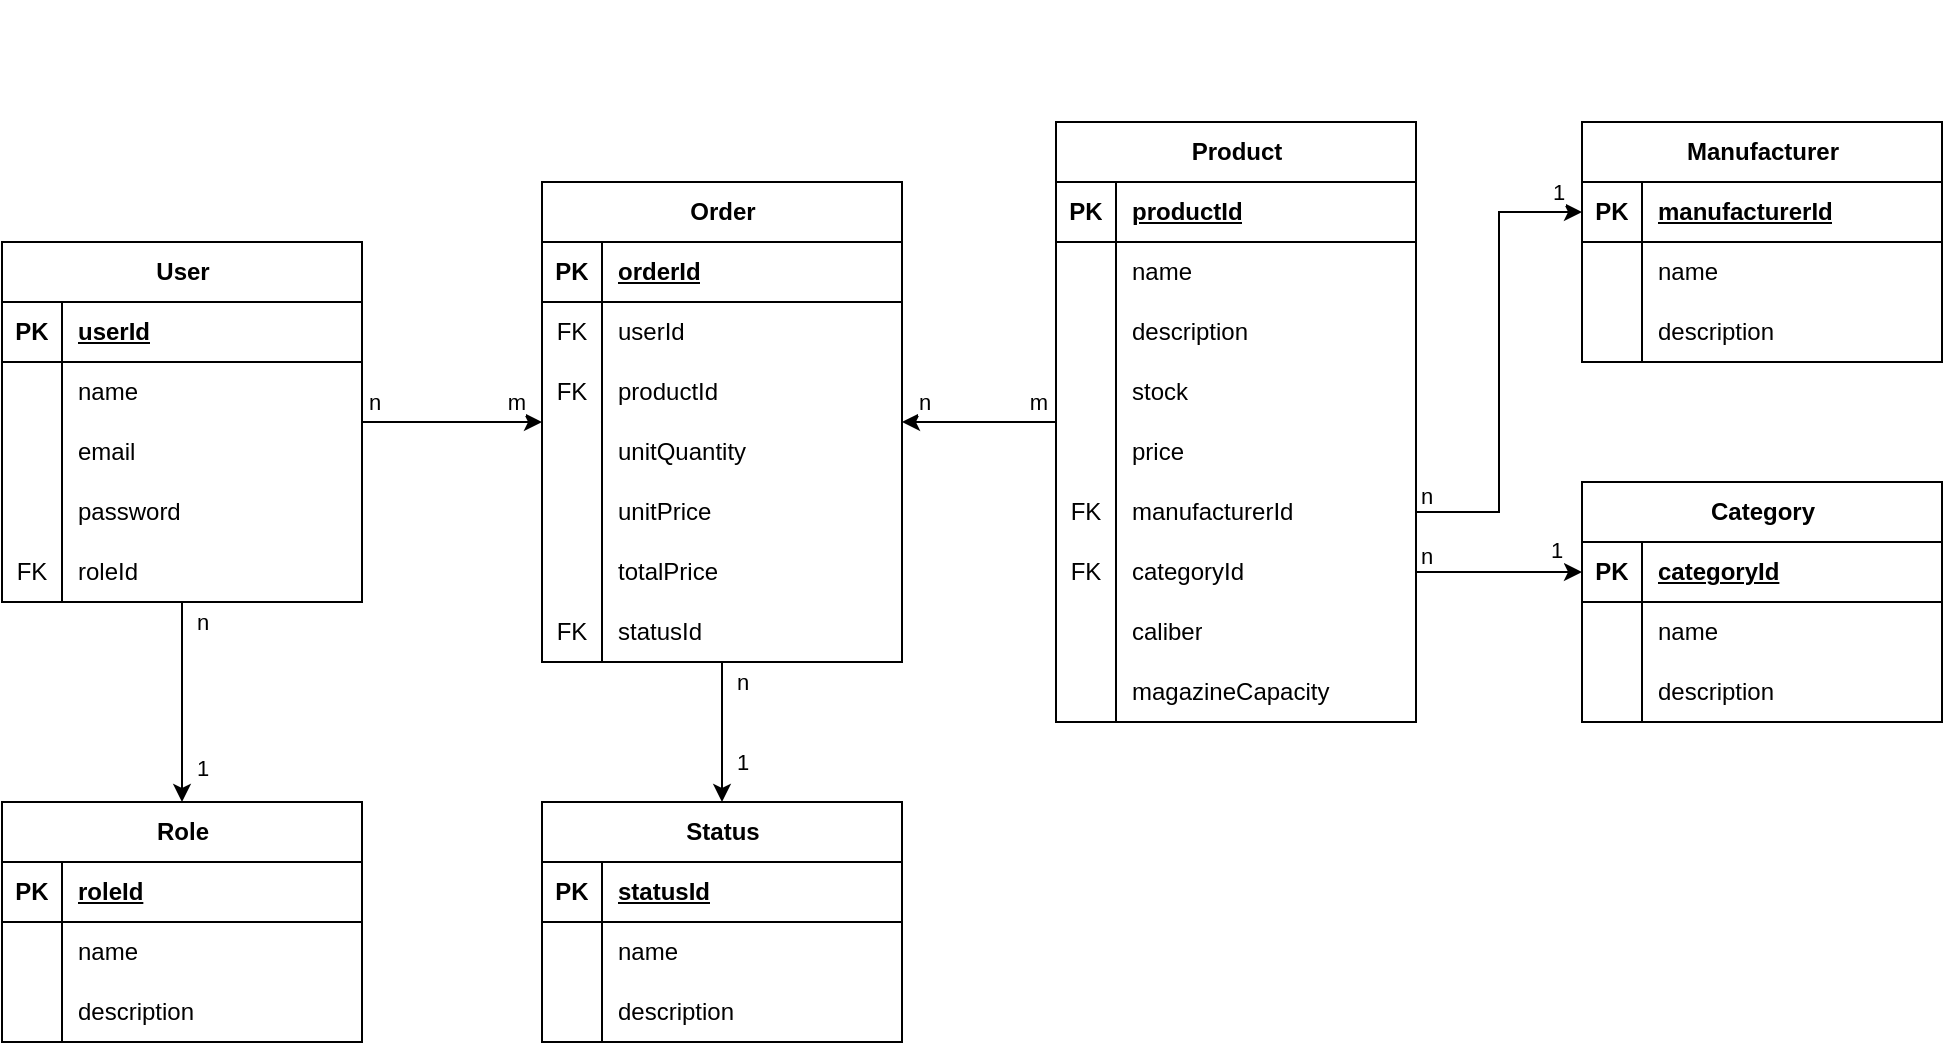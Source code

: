 <mxfile version="28.2.8">
  <diagram name="Page-1" id="dp9PCUvaUrVDaqEQsJEL">
    <mxGraphModel dx="1303" dy="1887" grid="1" gridSize="10" guides="1" tooltips="1" connect="1" arrows="1" fold="1" page="1" pageScale="1" pageWidth="827" pageHeight="1169" math="0" shadow="0">
      <root>
        <mxCell id="0" />
        <mxCell id="1" parent="0" />
        <mxCell id="jQdJA-iumCVjvD5ayd5_-33" style="edgeStyle=orthogonalEdgeStyle;rounded=0;orthogonalLoop=1;jettySize=auto;html=1;" edge="1" parent="1" source="jQdJA-iumCVjvD5ayd5_-1" target="jQdJA-iumCVjvD5ayd5_-17">
          <mxGeometry relative="1" as="geometry" />
        </mxCell>
        <mxCell id="jQdJA-iumCVjvD5ayd5_-34" value="n" style="edgeLabel;html=1;align=center;verticalAlign=middle;resizable=0;points=[];" vertex="1" connectable="0" parent="jQdJA-iumCVjvD5ayd5_-33">
          <mxGeometry x="-0.501" y="1" relative="1" as="geometry">
            <mxPoint x="9" y="-15" as="offset" />
          </mxGeometry>
        </mxCell>
        <mxCell id="jQdJA-iumCVjvD5ayd5_-35" value="1" style="edgeLabel;html=1;align=center;verticalAlign=middle;resizable=0;points=[];" vertex="1" connectable="0" parent="jQdJA-iumCVjvD5ayd5_-33">
          <mxGeometry x="0.658" y="2" relative="1" as="geometry">
            <mxPoint x="8" as="offset" />
          </mxGeometry>
        </mxCell>
        <mxCell id="jQdJA-iumCVjvD5ayd5_-52" style="edgeStyle=orthogonalEdgeStyle;rounded=0;orthogonalLoop=1;jettySize=auto;html=1;" edge="1" parent="1" source="jQdJA-iumCVjvD5ayd5_-1" target="jQdJA-iumCVjvD5ayd5_-39">
          <mxGeometry relative="1" as="geometry" />
        </mxCell>
        <mxCell id="jQdJA-iumCVjvD5ayd5_-53" value="n" style="edgeLabel;html=1;align=center;verticalAlign=middle;resizable=0;points=[];" vertex="1" connectable="0" parent="jQdJA-iumCVjvD5ayd5_-52">
          <mxGeometry x="-0.869" y="-1" relative="1" as="geometry">
            <mxPoint y="-11" as="offset" />
          </mxGeometry>
        </mxCell>
        <mxCell id="jQdJA-iumCVjvD5ayd5_-54" value="m" style="edgeLabel;html=1;align=center;verticalAlign=middle;resizable=0;points=[];" vertex="1" connectable="0" parent="jQdJA-iumCVjvD5ayd5_-52">
          <mxGeometry x="0.708" y="1" relative="1" as="geometry">
            <mxPoint y="-9" as="offset" />
          </mxGeometry>
        </mxCell>
        <mxCell id="jQdJA-iumCVjvD5ayd5_-1" value="User" style="shape=table;startSize=30;container=1;collapsible=1;childLayout=tableLayout;fixedRows=1;rowLines=0;fontStyle=1;align=center;resizeLast=1;html=1;" vertex="1" parent="1">
          <mxGeometry x="120" y="80" width="180" height="180" as="geometry">
            <mxRectangle x="120" y="80" width="70" height="30" as="alternateBounds" />
          </mxGeometry>
        </mxCell>
        <mxCell id="jQdJA-iumCVjvD5ayd5_-2" value="" style="shape=tableRow;horizontal=0;startSize=0;swimlaneHead=0;swimlaneBody=0;fillColor=none;collapsible=0;dropTarget=0;points=[[0,0.5],[1,0.5]];portConstraint=eastwest;top=0;left=0;right=0;bottom=1;" vertex="1" parent="jQdJA-iumCVjvD5ayd5_-1">
          <mxGeometry y="30" width="180" height="30" as="geometry" />
        </mxCell>
        <mxCell id="jQdJA-iumCVjvD5ayd5_-3" value="PK" style="shape=partialRectangle;connectable=0;fillColor=none;top=0;left=0;bottom=0;right=0;fontStyle=1;overflow=hidden;whiteSpace=wrap;html=1;" vertex="1" parent="jQdJA-iumCVjvD5ayd5_-2">
          <mxGeometry width="30" height="30" as="geometry">
            <mxRectangle width="30" height="30" as="alternateBounds" />
          </mxGeometry>
        </mxCell>
        <mxCell id="jQdJA-iumCVjvD5ayd5_-4" value="userId" style="shape=partialRectangle;connectable=0;fillColor=none;top=0;left=0;bottom=0;right=0;align=left;spacingLeft=6;fontStyle=5;overflow=hidden;whiteSpace=wrap;html=1;" vertex="1" parent="jQdJA-iumCVjvD5ayd5_-2">
          <mxGeometry x="30" width="150" height="30" as="geometry">
            <mxRectangle width="150" height="30" as="alternateBounds" />
          </mxGeometry>
        </mxCell>
        <mxCell id="jQdJA-iumCVjvD5ayd5_-5" value="" style="shape=tableRow;horizontal=0;startSize=0;swimlaneHead=0;swimlaneBody=0;fillColor=none;collapsible=0;dropTarget=0;points=[[0,0.5],[1,0.5]];portConstraint=eastwest;top=0;left=0;right=0;bottom=0;" vertex="1" parent="jQdJA-iumCVjvD5ayd5_-1">
          <mxGeometry y="60" width="180" height="30" as="geometry" />
        </mxCell>
        <mxCell id="jQdJA-iumCVjvD5ayd5_-6" value="" style="shape=partialRectangle;connectable=0;fillColor=none;top=0;left=0;bottom=0;right=0;editable=1;overflow=hidden;whiteSpace=wrap;html=1;" vertex="1" parent="jQdJA-iumCVjvD5ayd5_-5">
          <mxGeometry width="30" height="30" as="geometry">
            <mxRectangle width="30" height="30" as="alternateBounds" />
          </mxGeometry>
        </mxCell>
        <mxCell id="jQdJA-iumCVjvD5ayd5_-7" value="name" style="shape=partialRectangle;connectable=0;fillColor=none;top=0;left=0;bottom=0;right=0;align=left;spacingLeft=6;overflow=hidden;whiteSpace=wrap;html=1;" vertex="1" parent="jQdJA-iumCVjvD5ayd5_-5">
          <mxGeometry x="30" width="150" height="30" as="geometry">
            <mxRectangle width="150" height="30" as="alternateBounds" />
          </mxGeometry>
        </mxCell>
        <mxCell id="jQdJA-iumCVjvD5ayd5_-8" value="" style="shape=tableRow;horizontal=0;startSize=0;swimlaneHead=0;swimlaneBody=0;fillColor=none;collapsible=0;dropTarget=0;points=[[0,0.5],[1,0.5]];portConstraint=eastwest;top=0;left=0;right=0;bottom=0;" vertex="1" parent="jQdJA-iumCVjvD5ayd5_-1">
          <mxGeometry y="90" width="180" height="30" as="geometry" />
        </mxCell>
        <mxCell id="jQdJA-iumCVjvD5ayd5_-9" value="" style="shape=partialRectangle;connectable=0;fillColor=none;top=0;left=0;bottom=0;right=0;editable=1;overflow=hidden;whiteSpace=wrap;html=1;" vertex="1" parent="jQdJA-iumCVjvD5ayd5_-8">
          <mxGeometry width="30" height="30" as="geometry">
            <mxRectangle width="30" height="30" as="alternateBounds" />
          </mxGeometry>
        </mxCell>
        <mxCell id="jQdJA-iumCVjvD5ayd5_-10" value="email" style="shape=partialRectangle;connectable=0;fillColor=none;top=0;left=0;bottom=0;right=0;align=left;spacingLeft=6;overflow=hidden;whiteSpace=wrap;html=1;" vertex="1" parent="jQdJA-iumCVjvD5ayd5_-8">
          <mxGeometry x="30" width="150" height="30" as="geometry">
            <mxRectangle width="150" height="30" as="alternateBounds" />
          </mxGeometry>
        </mxCell>
        <mxCell id="jQdJA-iumCVjvD5ayd5_-11" value="" style="shape=tableRow;horizontal=0;startSize=0;swimlaneHead=0;swimlaneBody=0;fillColor=none;collapsible=0;dropTarget=0;points=[[0,0.5],[1,0.5]];portConstraint=eastwest;top=0;left=0;right=0;bottom=0;" vertex="1" parent="jQdJA-iumCVjvD5ayd5_-1">
          <mxGeometry y="120" width="180" height="30" as="geometry" />
        </mxCell>
        <mxCell id="jQdJA-iumCVjvD5ayd5_-12" value="" style="shape=partialRectangle;connectable=0;fillColor=none;top=0;left=0;bottom=0;right=0;editable=1;overflow=hidden;whiteSpace=wrap;html=1;" vertex="1" parent="jQdJA-iumCVjvD5ayd5_-11">
          <mxGeometry width="30" height="30" as="geometry">
            <mxRectangle width="30" height="30" as="alternateBounds" />
          </mxGeometry>
        </mxCell>
        <mxCell id="jQdJA-iumCVjvD5ayd5_-13" value="password" style="shape=partialRectangle;connectable=0;fillColor=none;top=0;left=0;bottom=0;right=0;align=left;spacingLeft=6;overflow=hidden;whiteSpace=wrap;html=1;" vertex="1" parent="jQdJA-iumCVjvD5ayd5_-11">
          <mxGeometry x="30" width="150" height="30" as="geometry">
            <mxRectangle width="150" height="30" as="alternateBounds" />
          </mxGeometry>
        </mxCell>
        <mxCell id="jQdJA-iumCVjvD5ayd5_-14" value="" style="shape=tableRow;horizontal=0;startSize=0;swimlaneHead=0;swimlaneBody=0;fillColor=none;collapsible=0;dropTarget=0;points=[[0,0.5],[1,0.5]];portConstraint=eastwest;top=0;left=0;right=0;bottom=0;" vertex="1" parent="jQdJA-iumCVjvD5ayd5_-1">
          <mxGeometry y="150" width="180" height="30" as="geometry" />
        </mxCell>
        <mxCell id="jQdJA-iumCVjvD5ayd5_-15" value="FK" style="shape=partialRectangle;connectable=0;fillColor=none;top=0;left=0;bottom=0;right=0;editable=1;overflow=hidden;whiteSpace=wrap;html=1;" vertex="1" parent="jQdJA-iumCVjvD5ayd5_-14">
          <mxGeometry width="30" height="30" as="geometry">
            <mxRectangle width="30" height="30" as="alternateBounds" />
          </mxGeometry>
        </mxCell>
        <mxCell id="jQdJA-iumCVjvD5ayd5_-16" value="roleId" style="shape=partialRectangle;connectable=0;fillColor=none;top=0;left=0;bottom=0;right=0;align=left;spacingLeft=6;overflow=hidden;whiteSpace=wrap;html=1;" vertex="1" parent="jQdJA-iumCVjvD5ayd5_-14">
          <mxGeometry x="30" width="150" height="30" as="geometry">
            <mxRectangle width="150" height="30" as="alternateBounds" />
          </mxGeometry>
        </mxCell>
        <mxCell id="jQdJA-iumCVjvD5ayd5_-17" value="Role" style="shape=table;startSize=30;container=1;collapsible=1;childLayout=tableLayout;fixedRows=1;rowLines=0;fontStyle=1;align=center;resizeLast=1;html=1;" vertex="1" parent="1">
          <mxGeometry x="120" y="360" width="180" height="120" as="geometry" />
        </mxCell>
        <mxCell id="jQdJA-iumCVjvD5ayd5_-18" value="" style="shape=tableRow;horizontal=0;startSize=0;swimlaneHead=0;swimlaneBody=0;fillColor=none;collapsible=0;dropTarget=0;points=[[0,0.5],[1,0.5]];portConstraint=eastwest;top=0;left=0;right=0;bottom=1;" vertex="1" parent="jQdJA-iumCVjvD5ayd5_-17">
          <mxGeometry y="30" width="180" height="30" as="geometry" />
        </mxCell>
        <mxCell id="jQdJA-iumCVjvD5ayd5_-19" value="PK" style="shape=partialRectangle;connectable=0;fillColor=none;top=0;left=0;bottom=0;right=0;fontStyle=1;overflow=hidden;whiteSpace=wrap;html=1;" vertex="1" parent="jQdJA-iumCVjvD5ayd5_-18">
          <mxGeometry width="30" height="30" as="geometry">
            <mxRectangle width="30" height="30" as="alternateBounds" />
          </mxGeometry>
        </mxCell>
        <mxCell id="jQdJA-iumCVjvD5ayd5_-20" value="roleId" style="shape=partialRectangle;connectable=0;fillColor=none;top=0;left=0;bottom=0;right=0;align=left;spacingLeft=6;fontStyle=5;overflow=hidden;whiteSpace=wrap;html=1;" vertex="1" parent="jQdJA-iumCVjvD5ayd5_-18">
          <mxGeometry x="30" width="150" height="30" as="geometry">
            <mxRectangle width="150" height="30" as="alternateBounds" />
          </mxGeometry>
        </mxCell>
        <mxCell id="jQdJA-iumCVjvD5ayd5_-21" value="" style="shape=tableRow;horizontal=0;startSize=0;swimlaneHead=0;swimlaneBody=0;fillColor=none;collapsible=0;dropTarget=0;points=[[0,0.5],[1,0.5]];portConstraint=eastwest;top=0;left=0;right=0;bottom=0;" vertex="1" parent="jQdJA-iumCVjvD5ayd5_-17">
          <mxGeometry y="60" width="180" height="30" as="geometry" />
        </mxCell>
        <mxCell id="jQdJA-iumCVjvD5ayd5_-22" value="" style="shape=partialRectangle;connectable=0;fillColor=none;top=0;left=0;bottom=0;right=0;editable=1;overflow=hidden;whiteSpace=wrap;html=1;" vertex="1" parent="jQdJA-iumCVjvD5ayd5_-21">
          <mxGeometry width="30" height="30" as="geometry">
            <mxRectangle width="30" height="30" as="alternateBounds" />
          </mxGeometry>
        </mxCell>
        <mxCell id="jQdJA-iumCVjvD5ayd5_-23" value="name" style="shape=partialRectangle;connectable=0;fillColor=none;top=0;left=0;bottom=0;right=0;align=left;spacingLeft=6;overflow=hidden;whiteSpace=wrap;html=1;" vertex="1" parent="jQdJA-iumCVjvD5ayd5_-21">
          <mxGeometry x="30" width="150" height="30" as="geometry">
            <mxRectangle width="150" height="30" as="alternateBounds" />
          </mxGeometry>
        </mxCell>
        <mxCell id="jQdJA-iumCVjvD5ayd5_-24" value="" style="shape=tableRow;horizontal=0;startSize=0;swimlaneHead=0;swimlaneBody=0;fillColor=none;collapsible=0;dropTarget=0;points=[[0,0.5],[1,0.5]];portConstraint=eastwest;top=0;left=0;right=0;bottom=0;" vertex="1" parent="jQdJA-iumCVjvD5ayd5_-17">
          <mxGeometry y="90" width="180" height="30" as="geometry" />
        </mxCell>
        <mxCell id="jQdJA-iumCVjvD5ayd5_-25" value="" style="shape=partialRectangle;connectable=0;fillColor=none;top=0;left=0;bottom=0;right=0;editable=1;overflow=hidden;whiteSpace=wrap;html=1;" vertex="1" parent="jQdJA-iumCVjvD5ayd5_-24">
          <mxGeometry width="30" height="30" as="geometry">
            <mxRectangle width="30" height="30" as="alternateBounds" />
          </mxGeometry>
        </mxCell>
        <mxCell id="jQdJA-iumCVjvD5ayd5_-26" value="description" style="shape=partialRectangle;connectable=0;fillColor=none;top=0;left=0;bottom=0;right=0;align=left;spacingLeft=6;overflow=hidden;whiteSpace=wrap;html=1;" vertex="1" parent="jQdJA-iumCVjvD5ayd5_-24">
          <mxGeometry x="30" width="150" height="30" as="geometry">
            <mxRectangle width="150" height="30" as="alternateBounds" />
          </mxGeometry>
        </mxCell>
        <mxCell id="jQdJA-iumCVjvD5ayd5_-71" style="edgeStyle=orthogonalEdgeStyle;rounded=0;orthogonalLoop=1;jettySize=auto;html=1;" edge="1" parent="1" source="jQdJA-iumCVjvD5ayd5_-39" target="jQdJA-iumCVjvD5ayd5_-61">
          <mxGeometry relative="1" as="geometry" />
        </mxCell>
        <mxCell id="jQdJA-iumCVjvD5ayd5_-75" value="n" style="edgeLabel;html=1;align=center;verticalAlign=middle;resizable=0;points=[];" vertex="1" connectable="0" parent="jQdJA-iumCVjvD5ayd5_-71">
          <mxGeometry x="-0.651" relative="1" as="geometry">
            <mxPoint x="10" y="-2" as="offset" />
          </mxGeometry>
        </mxCell>
        <mxCell id="jQdJA-iumCVjvD5ayd5_-76" value="1" style="edgeLabel;html=1;align=center;verticalAlign=middle;resizable=0;points=[];" vertex="1" connectable="0" parent="jQdJA-iumCVjvD5ayd5_-71">
          <mxGeometry x="0.373" y="-2" relative="1" as="geometry">
            <mxPoint x="12" y="2" as="offset" />
          </mxGeometry>
        </mxCell>
        <mxCell id="jQdJA-iumCVjvD5ayd5_-39" value="Order" style="shape=table;startSize=30;container=1;collapsible=1;childLayout=tableLayout;fixedRows=1;rowLines=0;fontStyle=1;align=center;resizeLast=1;html=1;" vertex="1" parent="1">
          <mxGeometry x="390" y="50" width="180" height="240" as="geometry" />
        </mxCell>
        <mxCell id="jQdJA-iumCVjvD5ayd5_-40" value="" style="shape=tableRow;horizontal=0;startSize=0;swimlaneHead=0;swimlaneBody=0;fillColor=none;collapsible=0;dropTarget=0;points=[[0,0.5],[1,0.5]];portConstraint=eastwest;top=0;left=0;right=0;bottom=1;" vertex="1" parent="jQdJA-iumCVjvD5ayd5_-39">
          <mxGeometry y="30" width="180" height="30" as="geometry" />
        </mxCell>
        <mxCell id="jQdJA-iumCVjvD5ayd5_-41" value="PK" style="shape=partialRectangle;connectable=0;fillColor=none;top=0;left=0;bottom=0;right=0;fontStyle=1;overflow=hidden;whiteSpace=wrap;html=1;" vertex="1" parent="jQdJA-iumCVjvD5ayd5_-40">
          <mxGeometry width="30" height="30" as="geometry">
            <mxRectangle width="30" height="30" as="alternateBounds" />
          </mxGeometry>
        </mxCell>
        <mxCell id="jQdJA-iumCVjvD5ayd5_-42" value="orderId" style="shape=partialRectangle;connectable=0;fillColor=none;top=0;left=0;bottom=0;right=0;align=left;spacingLeft=6;fontStyle=5;overflow=hidden;whiteSpace=wrap;html=1;" vertex="1" parent="jQdJA-iumCVjvD5ayd5_-40">
          <mxGeometry x="30" width="150" height="30" as="geometry">
            <mxRectangle width="150" height="30" as="alternateBounds" />
          </mxGeometry>
        </mxCell>
        <mxCell id="jQdJA-iumCVjvD5ayd5_-43" value="" style="shape=tableRow;horizontal=0;startSize=0;swimlaneHead=0;swimlaneBody=0;fillColor=none;collapsible=0;dropTarget=0;points=[[0,0.5],[1,0.5]];portConstraint=eastwest;top=0;left=0;right=0;bottom=0;" vertex="1" parent="jQdJA-iumCVjvD5ayd5_-39">
          <mxGeometry y="60" width="180" height="30" as="geometry" />
        </mxCell>
        <mxCell id="jQdJA-iumCVjvD5ayd5_-44" value="FK" style="shape=partialRectangle;connectable=0;fillColor=none;top=0;left=0;bottom=0;right=0;editable=1;overflow=hidden;whiteSpace=wrap;html=1;" vertex="1" parent="jQdJA-iumCVjvD5ayd5_-43">
          <mxGeometry width="30" height="30" as="geometry">
            <mxRectangle width="30" height="30" as="alternateBounds" />
          </mxGeometry>
        </mxCell>
        <mxCell id="jQdJA-iumCVjvD5ayd5_-45" value="userId" style="shape=partialRectangle;connectable=0;fillColor=none;top=0;left=0;bottom=0;right=0;align=left;spacingLeft=6;overflow=hidden;whiteSpace=wrap;html=1;" vertex="1" parent="jQdJA-iumCVjvD5ayd5_-43">
          <mxGeometry x="30" width="150" height="30" as="geometry">
            <mxRectangle width="150" height="30" as="alternateBounds" />
          </mxGeometry>
        </mxCell>
        <mxCell id="jQdJA-iumCVjvD5ayd5_-46" value="" style="shape=tableRow;horizontal=0;startSize=0;swimlaneHead=0;swimlaneBody=0;fillColor=none;collapsible=0;dropTarget=0;points=[[0,0.5],[1,0.5]];portConstraint=eastwest;top=0;left=0;right=0;bottom=0;" vertex="1" parent="jQdJA-iumCVjvD5ayd5_-39">
          <mxGeometry y="90" width="180" height="30" as="geometry" />
        </mxCell>
        <mxCell id="jQdJA-iumCVjvD5ayd5_-47" value="FK" style="shape=partialRectangle;connectable=0;fillColor=none;top=0;left=0;bottom=0;right=0;editable=1;overflow=hidden;whiteSpace=wrap;html=1;" vertex="1" parent="jQdJA-iumCVjvD5ayd5_-46">
          <mxGeometry width="30" height="30" as="geometry">
            <mxRectangle width="30" height="30" as="alternateBounds" />
          </mxGeometry>
        </mxCell>
        <mxCell id="jQdJA-iumCVjvD5ayd5_-48" value="productId" style="shape=partialRectangle;connectable=0;fillColor=none;top=0;left=0;bottom=0;right=0;align=left;spacingLeft=6;overflow=hidden;whiteSpace=wrap;html=1;" vertex="1" parent="jQdJA-iumCVjvD5ayd5_-46">
          <mxGeometry x="30" width="150" height="30" as="geometry">
            <mxRectangle width="150" height="30" as="alternateBounds" />
          </mxGeometry>
        </mxCell>
        <mxCell id="jQdJA-iumCVjvD5ayd5_-49" value="" style="shape=tableRow;horizontal=0;startSize=0;swimlaneHead=0;swimlaneBody=0;fillColor=none;collapsible=0;dropTarget=0;points=[[0,0.5],[1,0.5]];portConstraint=eastwest;top=0;left=0;right=0;bottom=0;" vertex="1" parent="jQdJA-iumCVjvD5ayd5_-39">
          <mxGeometry y="120" width="180" height="30" as="geometry" />
        </mxCell>
        <mxCell id="jQdJA-iumCVjvD5ayd5_-50" value="" style="shape=partialRectangle;connectable=0;fillColor=none;top=0;left=0;bottom=0;right=0;editable=1;overflow=hidden;whiteSpace=wrap;html=1;" vertex="1" parent="jQdJA-iumCVjvD5ayd5_-49">
          <mxGeometry width="30" height="30" as="geometry">
            <mxRectangle width="30" height="30" as="alternateBounds" />
          </mxGeometry>
        </mxCell>
        <mxCell id="jQdJA-iumCVjvD5ayd5_-51" value="unitQuantity" style="shape=partialRectangle;connectable=0;fillColor=none;top=0;left=0;bottom=0;right=0;align=left;spacingLeft=6;overflow=hidden;whiteSpace=wrap;html=1;" vertex="1" parent="jQdJA-iumCVjvD5ayd5_-49">
          <mxGeometry x="30" width="150" height="30" as="geometry">
            <mxRectangle width="150" height="30" as="alternateBounds" />
          </mxGeometry>
        </mxCell>
        <mxCell id="jQdJA-iumCVjvD5ayd5_-55" value="" style="shape=tableRow;horizontal=0;startSize=0;swimlaneHead=0;swimlaneBody=0;fillColor=none;collapsible=0;dropTarget=0;points=[[0,0.5],[1,0.5]];portConstraint=eastwest;top=0;left=0;right=0;bottom=0;" vertex="1" parent="jQdJA-iumCVjvD5ayd5_-39">
          <mxGeometry y="150" width="180" height="30" as="geometry" />
        </mxCell>
        <mxCell id="jQdJA-iumCVjvD5ayd5_-56" value="" style="shape=partialRectangle;connectable=0;fillColor=none;top=0;left=0;bottom=0;right=0;editable=1;overflow=hidden;whiteSpace=wrap;html=1;" vertex="1" parent="jQdJA-iumCVjvD5ayd5_-55">
          <mxGeometry width="30" height="30" as="geometry">
            <mxRectangle width="30" height="30" as="alternateBounds" />
          </mxGeometry>
        </mxCell>
        <mxCell id="jQdJA-iumCVjvD5ayd5_-57" value="unitPrice" style="shape=partialRectangle;connectable=0;fillColor=none;top=0;left=0;bottom=0;right=0;align=left;spacingLeft=6;overflow=hidden;whiteSpace=wrap;html=1;" vertex="1" parent="jQdJA-iumCVjvD5ayd5_-55">
          <mxGeometry x="30" width="150" height="30" as="geometry">
            <mxRectangle width="150" height="30" as="alternateBounds" />
          </mxGeometry>
        </mxCell>
        <mxCell id="jQdJA-iumCVjvD5ayd5_-58" value="" style="shape=tableRow;horizontal=0;startSize=0;swimlaneHead=0;swimlaneBody=0;fillColor=none;collapsible=0;dropTarget=0;points=[[0,0.5],[1,0.5]];portConstraint=eastwest;top=0;left=0;right=0;bottom=0;" vertex="1" parent="jQdJA-iumCVjvD5ayd5_-39">
          <mxGeometry y="180" width="180" height="30" as="geometry" />
        </mxCell>
        <mxCell id="jQdJA-iumCVjvD5ayd5_-59" value="" style="shape=partialRectangle;connectable=0;fillColor=none;top=0;left=0;bottom=0;right=0;editable=1;overflow=hidden;whiteSpace=wrap;html=1;" vertex="1" parent="jQdJA-iumCVjvD5ayd5_-58">
          <mxGeometry width="30" height="30" as="geometry">
            <mxRectangle width="30" height="30" as="alternateBounds" />
          </mxGeometry>
        </mxCell>
        <mxCell id="jQdJA-iumCVjvD5ayd5_-60" value="totalPrice" style="shape=partialRectangle;connectable=0;fillColor=none;top=0;left=0;bottom=0;right=0;align=left;spacingLeft=6;overflow=hidden;whiteSpace=wrap;html=1;" vertex="1" parent="jQdJA-iumCVjvD5ayd5_-58">
          <mxGeometry x="30" width="150" height="30" as="geometry">
            <mxRectangle width="150" height="30" as="alternateBounds" />
          </mxGeometry>
        </mxCell>
        <mxCell id="jQdJA-iumCVjvD5ayd5_-72" value="" style="shape=tableRow;horizontal=0;startSize=0;swimlaneHead=0;swimlaneBody=0;fillColor=none;collapsible=0;dropTarget=0;points=[[0,0.5],[1,0.5]];portConstraint=eastwest;top=0;left=0;right=0;bottom=0;" vertex="1" parent="jQdJA-iumCVjvD5ayd5_-39">
          <mxGeometry y="210" width="180" height="30" as="geometry" />
        </mxCell>
        <mxCell id="jQdJA-iumCVjvD5ayd5_-73" value="FK" style="shape=partialRectangle;connectable=0;fillColor=none;top=0;left=0;bottom=0;right=0;editable=1;overflow=hidden;whiteSpace=wrap;html=1;" vertex="1" parent="jQdJA-iumCVjvD5ayd5_-72">
          <mxGeometry width="30" height="30" as="geometry">
            <mxRectangle width="30" height="30" as="alternateBounds" />
          </mxGeometry>
        </mxCell>
        <mxCell id="jQdJA-iumCVjvD5ayd5_-74" value="statusId" style="shape=partialRectangle;connectable=0;fillColor=none;top=0;left=0;bottom=0;right=0;align=left;spacingLeft=6;overflow=hidden;whiteSpace=wrap;html=1;" vertex="1" parent="jQdJA-iumCVjvD5ayd5_-72">
          <mxGeometry x="30" width="150" height="30" as="geometry">
            <mxRectangle width="150" height="30" as="alternateBounds" />
          </mxGeometry>
        </mxCell>
        <mxCell id="jQdJA-iumCVjvD5ayd5_-61" value="Status" style="shape=table;startSize=30;container=1;collapsible=1;childLayout=tableLayout;fixedRows=1;rowLines=0;fontStyle=1;align=center;resizeLast=1;html=1;" vertex="1" parent="1">
          <mxGeometry x="390" y="360" width="180" height="120" as="geometry" />
        </mxCell>
        <mxCell id="jQdJA-iumCVjvD5ayd5_-62" value="" style="shape=tableRow;horizontal=0;startSize=0;swimlaneHead=0;swimlaneBody=0;fillColor=none;collapsible=0;dropTarget=0;points=[[0,0.5],[1,0.5]];portConstraint=eastwest;top=0;left=0;right=0;bottom=1;" vertex="1" parent="jQdJA-iumCVjvD5ayd5_-61">
          <mxGeometry y="30" width="180" height="30" as="geometry" />
        </mxCell>
        <mxCell id="jQdJA-iumCVjvD5ayd5_-63" value="PK" style="shape=partialRectangle;connectable=0;fillColor=none;top=0;left=0;bottom=0;right=0;fontStyle=1;overflow=hidden;whiteSpace=wrap;html=1;" vertex="1" parent="jQdJA-iumCVjvD5ayd5_-62">
          <mxGeometry width="30" height="30" as="geometry">
            <mxRectangle width="30" height="30" as="alternateBounds" />
          </mxGeometry>
        </mxCell>
        <mxCell id="jQdJA-iumCVjvD5ayd5_-64" value="statusId" style="shape=partialRectangle;connectable=0;fillColor=none;top=0;left=0;bottom=0;right=0;align=left;spacingLeft=6;fontStyle=5;overflow=hidden;whiteSpace=wrap;html=1;" vertex="1" parent="jQdJA-iumCVjvD5ayd5_-62">
          <mxGeometry x="30" width="150" height="30" as="geometry">
            <mxRectangle width="150" height="30" as="alternateBounds" />
          </mxGeometry>
        </mxCell>
        <mxCell id="jQdJA-iumCVjvD5ayd5_-65" value="" style="shape=tableRow;horizontal=0;startSize=0;swimlaneHead=0;swimlaneBody=0;fillColor=none;collapsible=0;dropTarget=0;points=[[0,0.5],[1,0.5]];portConstraint=eastwest;top=0;left=0;right=0;bottom=0;" vertex="1" parent="jQdJA-iumCVjvD5ayd5_-61">
          <mxGeometry y="60" width="180" height="30" as="geometry" />
        </mxCell>
        <mxCell id="jQdJA-iumCVjvD5ayd5_-66" value="" style="shape=partialRectangle;connectable=0;fillColor=none;top=0;left=0;bottom=0;right=0;editable=1;overflow=hidden;whiteSpace=wrap;html=1;" vertex="1" parent="jQdJA-iumCVjvD5ayd5_-65">
          <mxGeometry width="30" height="30" as="geometry">
            <mxRectangle width="30" height="30" as="alternateBounds" />
          </mxGeometry>
        </mxCell>
        <mxCell id="jQdJA-iumCVjvD5ayd5_-67" value="name" style="shape=partialRectangle;connectable=0;fillColor=none;top=0;left=0;bottom=0;right=0;align=left;spacingLeft=6;overflow=hidden;whiteSpace=wrap;html=1;" vertex="1" parent="jQdJA-iumCVjvD5ayd5_-65">
          <mxGeometry x="30" width="150" height="30" as="geometry">
            <mxRectangle width="150" height="30" as="alternateBounds" />
          </mxGeometry>
        </mxCell>
        <mxCell id="jQdJA-iumCVjvD5ayd5_-68" value="" style="shape=tableRow;horizontal=0;startSize=0;swimlaneHead=0;swimlaneBody=0;fillColor=none;collapsible=0;dropTarget=0;points=[[0,0.5],[1,0.5]];portConstraint=eastwest;top=0;left=0;right=0;bottom=0;" vertex="1" parent="jQdJA-iumCVjvD5ayd5_-61">
          <mxGeometry y="90" width="180" height="30" as="geometry" />
        </mxCell>
        <mxCell id="jQdJA-iumCVjvD5ayd5_-69" value="" style="shape=partialRectangle;connectable=0;fillColor=none;top=0;left=0;bottom=0;right=0;editable=1;overflow=hidden;whiteSpace=wrap;html=1;" vertex="1" parent="jQdJA-iumCVjvD5ayd5_-68">
          <mxGeometry width="30" height="30" as="geometry">
            <mxRectangle width="30" height="30" as="alternateBounds" />
          </mxGeometry>
        </mxCell>
        <mxCell id="jQdJA-iumCVjvD5ayd5_-70" value="description" style="shape=partialRectangle;connectable=0;fillColor=none;top=0;left=0;bottom=0;right=0;align=left;spacingLeft=6;overflow=hidden;whiteSpace=wrap;html=1;" vertex="1" parent="jQdJA-iumCVjvD5ayd5_-68">
          <mxGeometry x="30" width="150" height="30" as="geometry">
            <mxRectangle width="150" height="30" as="alternateBounds" />
          </mxGeometry>
        </mxCell>
        <mxCell id="jQdJA-iumCVjvD5ayd5_-150" style="edgeStyle=orthogonalEdgeStyle;rounded=0;orthogonalLoop=1;jettySize=auto;html=1;" edge="1" parent="1" source="jQdJA-iumCVjvD5ayd5_-77" target="jQdJA-iumCVjvD5ayd5_-39">
          <mxGeometry relative="1" as="geometry" />
        </mxCell>
        <mxCell id="jQdJA-iumCVjvD5ayd5_-151" value="n" style="edgeLabel;html=1;align=center;verticalAlign=middle;resizable=0;points=[];" vertex="1" connectable="0" parent="jQdJA-iumCVjvD5ayd5_-150">
          <mxGeometry x="0.719" y="-3" relative="1" as="geometry">
            <mxPoint y="-7" as="offset" />
          </mxGeometry>
        </mxCell>
        <mxCell id="jQdJA-iumCVjvD5ayd5_-152" value="m" style="edgeLabel;html=1;align=center;verticalAlign=middle;resizable=0;points=[];" vertex="1" connectable="0" parent="jQdJA-iumCVjvD5ayd5_-150">
          <mxGeometry x="-0.759" y="1" relative="1" as="geometry">
            <mxPoint y="-11" as="offset" />
          </mxGeometry>
        </mxCell>
        <mxCell id="jQdJA-iumCVjvD5ayd5_-77" value="Product" style="shape=table;startSize=30;container=1;collapsible=1;childLayout=tableLayout;fixedRows=1;rowLines=0;fontStyle=1;align=center;resizeLast=1;html=1;" vertex="1" parent="1">
          <mxGeometry x="647" y="20" width="180" height="300" as="geometry" />
        </mxCell>
        <mxCell id="jQdJA-iumCVjvD5ayd5_-78" value="" style="shape=tableRow;horizontal=0;startSize=0;swimlaneHead=0;swimlaneBody=0;fillColor=none;collapsible=0;dropTarget=0;points=[[0,0.5],[1,0.5]];portConstraint=eastwest;top=0;left=0;right=0;bottom=1;" vertex="1" parent="jQdJA-iumCVjvD5ayd5_-77">
          <mxGeometry y="30" width="180" height="30" as="geometry" />
        </mxCell>
        <mxCell id="jQdJA-iumCVjvD5ayd5_-79" value="PK" style="shape=partialRectangle;connectable=0;fillColor=none;top=0;left=0;bottom=0;right=0;fontStyle=1;overflow=hidden;whiteSpace=wrap;html=1;" vertex="1" parent="jQdJA-iumCVjvD5ayd5_-78">
          <mxGeometry width="30" height="30" as="geometry">
            <mxRectangle width="30" height="30" as="alternateBounds" />
          </mxGeometry>
        </mxCell>
        <mxCell id="jQdJA-iumCVjvD5ayd5_-80" value="productId" style="shape=partialRectangle;connectable=0;fillColor=none;top=0;left=0;bottom=0;right=0;align=left;spacingLeft=6;fontStyle=5;overflow=hidden;whiteSpace=wrap;html=1;" vertex="1" parent="jQdJA-iumCVjvD5ayd5_-78">
          <mxGeometry x="30" width="150" height="30" as="geometry">
            <mxRectangle width="150" height="30" as="alternateBounds" />
          </mxGeometry>
        </mxCell>
        <mxCell id="jQdJA-iumCVjvD5ayd5_-81" value="" style="shape=tableRow;horizontal=0;startSize=0;swimlaneHead=0;swimlaneBody=0;fillColor=none;collapsible=0;dropTarget=0;points=[[0,0.5],[1,0.5]];portConstraint=eastwest;top=0;left=0;right=0;bottom=0;" vertex="1" parent="jQdJA-iumCVjvD5ayd5_-77">
          <mxGeometry y="60" width="180" height="30" as="geometry" />
        </mxCell>
        <mxCell id="jQdJA-iumCVjvD5ayd5_-82" value="" style="shape=partialRectangle;connectable=0;fillColor=none;top=0;left=0;bottom=0;right=0;editable=1;overflow=hidden;whiteSpace=wrap;html=1;" vertex="1" parent="jQdJA-iumCVjvD5ayd5_-81">
          <mxGeometry width="30" height="30" as="geometry">
            <mxRectangle width="30" height="30" as="alternateBounds" />
          </mxGeometry>
        </mxCell>
        <mxCell id="jQdJA-iumCVjvD5ayd5_-83" value="name" style="shape=partialRectangle;connectable=0;fillColor=none;top=0;left=0;bottom=0;right=0;align=left;spacingLeft=6;overflow=hidden;whiteSpace=wrap;html=1;" vertex="1" parent="jQdJA-iumCVjvD5ayd5_-81">
          <mxGeometry x="30" width="150" height="30" as="geometry">
            <mxRectangle width="150" height="30" as="alternateBounds" />
          </mxGeometry>
        </mxCell>
        <mxCell id="jQdJA-iumCVjvD5ayd5_-84" value="" style="shape=tableRow;horizontal=0;startSize=0;swimlaneHead=0;swimlaneBody=0;fillColor=none;collapsible=0;dropTarget=0;points=[[0,0.5],[1,0.5]];portConstraint=eastwest;top=0;left=0;right=0;bottom=0;" vertex="1" parent="jQdJA-iumCVjvD5ayd5_-77">
          <mxGeometry y="90" width="180" height="30" as="geometry" />
        </mxCell>
        <mxCell id="jQdJA-iumCVjvD5ayd5_-85" value="" style="shape=partialRectangle;connectable=0;fillColor=none;top=0;left=0;bottom=0;right=0;editable=1;overflow=hidden;whiteSpace=wrap;html=1;" vertex="1" parent="jQdJA-iumCVjvD5ayd5_-84">
          <mxGeometry width="30" height="30" as="geometry">
            <mxRectangle width="30" height="30" as="alternateBounds" />
          </mxGeometry>
        </mxCell>
        <mxCell id="jQdJA-iumCVjvD5ayd5_-86" value="description" style="shape=partialRectangle;connectable=0;fillColor=none;top=0;left=0;bottom=0;right=0;align=left;spacingLeft=6;overflow=hidden;whiteSpace=wrap;html=1;" vertex="1" parent="jQdJA-iumCVjvD5ayd5_-84">
          <mxGeometry x="30" width="150" height="30" as="geometry">
            <mxRectangle width="150" height="30" as="alternateBounds" />
          </mxGeometry>
        </mxCell>
        <mxCell id="jQdJA-iumCVjvD5ayd5_-87" value="" style="shape=tableRow;horizontal=0;startSize=0;swimlaneHead=0;swimlaneBody=0;fillColor=none;collapsible=0;dropTarget=0;points=[[0,0.5],[1,0.5]];portConstraint=eastwest;top=0;left=0;right=0;bottom=0;" vertex="1" parent="jQdJA-iumCVjvD5ayd5_-77">
          <mxGeometry y="120" width="180" height="30" as="geometry" />
        </mxCell>
        <mxCell id="jQdJA-iumCVjvD5ayd5_-88" value="" style="shape=partialRectangle;connectable=0;fillColor=none;top=0;left=0;bottom=0;right=0;editable=1;overflow=hidden;whiteSpace=wrap;html=1;" vertex="1" parent="jQdJA-iumCVjvD5ayd5_-87">
          <mxGeometry width="30" height="30" as="geometry">
            <mxRectangle width="30" height="30" as="alternateBounds" />
          </mxGeometry>
        </mxCell>
        <mxCell id="jQdJA-iumCVjvD5ayd5_-89" value="stock" style="shape=partialRectangle;connectable=0;fillColor=none;top=0;left=0;bottom=0;right=0;align=left;spacingLeft=6;overflow=hidden;whiteSpace=wrap;html=1;" vertex="1" parent="jQdJA-iumCVjvD5ayd5_-87">
          <mxGeometry x="30" width="150" height="30" as="geometry">
            <mxRectangle width="150" height="30" as="alternateBounds" />
          </mxGeometry>
        </mxCell>
        <mxCell id="jQdJA-iumCVjvD5ayd5_-90" value="" style="shape=tableRow;horizontal=0;startSize=0;swimlaneHead=0;swimlaneBody=0;fillColor=none;collapsible=0;dropTarget=0;points=[[0,0.5],[1,0.5]];portConstraint=eastwest;top=0;left=0;right=0;bottom=0;" vertex="1" parent="jQdJA-iumCVjvD5ayd5_-77">
          <mxGeometry y="150" width="180" height="30" as="geometry" />
        </mxCell>
        <mxCell id="jQdJA-iumCVjvD5ayd5_-91" value="" style="shape=partialRectangle;connectable=0;fillColor=none;top=0;left=0;bottom=0;right=0;editable=1;overflow=hidden;whiteSpace=wrap;html=1;" vertex="1" parent="jQdJA-iumCVjvD5ayd5_-90">
          <mxGeometry width="30" height="30" as="geometry">
            <mxRectangle width="30" height="30" as="alternateBounds" />
          </mxGeometry>
        </mxCell>
        <mxCell id="jQdJA-iumCVjvD5ayd5_-92" value="price" style="shape=partialRectangle;connectable=0;fillColor=none;top=0;left=0;bottom=0;right=0;align=left;spacingLeft=6;overflow=hidden;whiteSpace=wrap;html=1;" vertex="1" parent="jQdJA-iumCVjvD5ayd5_-90">
          <mxGeometry x="30" width="150" height="30" as="geometry">
            <mxRectangle width="150" height="30" as="alternateBounds" />
          </mxGeometry>
        </mxCell>
        <mxCell id="jQdJA-iumCVjvD5ayd5_-153" value="" style="shape=tableRow;horizontal=0;startSize=0;swimlaneHead=0;swimlaneBody=0;fillColor=none;collapsible=0;dropTarget=0;points=[[0,0.5],[1,0.5]];portConstraint=eastwest;top=0;left=0;right=0;bottom=0;" vertex="1" parent="jQdJA-iumCVjvD5ayd5_-77">
          <mxGeometry y="180" width="180" height="30" as="geometry" />
        </mxCell>
        <mxCell id="jQdJA-iumCVjvD5ayd5_-154" value="FK" style="shape=partialRectangle;connectable=0;fillColor=none;top=0;left=0;bottom=0;right=0;editable=1;overflow=hidden;whiteSpace=wrap;html=1;" vertex="1" parent="jQdJA-iumCVjvD5ayd5_-153">
          <mxGeometry width="30" height="30" as="geometry">
            <mxRectangle width="30" height="30" as="alternateBounds" />
          </mxGeometry>
        </mxCell>
        <mxCell id="jQdJA-iumCVjvD5ayd5_-155" value="manufacturerId" style="shape=partialRectangle;connectable=0;fillColor=none;top=0;left=0;bottom=0;right=0;align=left;spacingLeft=6;overflow=hidden;whiteSpace=wrap;html=1;" vertex="1" parent="jQdJA-iumCVjvD5ayd5_-153">
          <mxGeometry x="30" width="150" height="30" as="geometry">
            <mxRectangle width="150" height="30" as="alternateBounds" />
          </mxGeometry>
        </mxCell>
        <mxCell id="jQdJA-iumCVjvD5ayd5_-93" value="" style="shape=tableRow;horizontal=0;startSize=0;swimlaneHead=0;swimlaneBody=0;fillColor=none;collapsible=0;dropTarget=0;points=[[0,0.5],[1,0.5]];portConstraint=eastwest;top=0;left=0;right=0;bottom=0;" vertex="1" parent="jQdJA-iumCVjvD5ayd5_-77">
          <mxGeometry y="210" width="180" height="30" as="geometry" />
        </mxCell>
        <mxCell id="jQdJA-iumCVjvD5ayd5_-94" value="FK" style="shape=partialRectangle;connectable=0;fillColor=none;top=0;left=0;bottom=0;right=0;editable=1;overflow=hidden;whiteSpace=wrap;html=1;" vertex="1" parent="jQdJA-iumCVjvD5ayd5_-93">
          <mxGeometry width="30" height="30" as="geometry">
            <mxRectangle width="30" height="30" as="alternateBounds" />
          </mxGeometry>
        </mxCell>
        <mxCell id="jQdJA-iumCVjvD5ayd5_-95" value="categoryId" style="shape=partialRectangle;connectable=0;fillColor=none;top=0;left=0;bottom=0;right=0;align=left;spacingLeft=6;overflow=hidden;whiteSpace=wrap;html=1;" vertex="1" parent="jQdJA-iumCVjvD5ayd5_-93">
          <mxGeometry x="30" width="150" height="30" as="geometry">
            <mxRectangle width="150" height="30" as="alternateBounds" />
          </mxGeometry>
        </mxCell>
        <mxCell id="jQdJA-iumCVjvD5ayd5_-138" value="" style="shape=tableRow;horizontal=0;startSize=0;swimlaneHead=0;swimlaneBody=0;fillColor=none;collapsible=0;dropTarget=0;points=[[0,0.5],[1,0.5]];portConstraint=eastwest;top=0;left=0;right=0;bottom=0;" vertex="1" parent="jQdJA-iumCVjvD5ayd5_-77">
          <mxGeometry y="240" width="180" height="30" as="geometry" />
        </mxCell>
        <mxCell id="jQdJA-iumCVjvD5ayd5_-139" value="" style="shape=partialRectangle;connectable=0;fillColor=none;top=0;left=0;bottom=0;right=0;editable=1;overflow=hidden;whiteSpace=wrap;html=1;" vertex="1" parent="jQdJA-iumCVjvD5ayd5_-138">
          <mxGeometry width="30" height="30" as="geometry">
            <mxRectangle width="30" height="30" as="alternateBounds" />
          </mxGeometry>
        </mxCell>
        <mxCell id="jQdJA-iumCVjvD5ayd5_-140" value="caliber" style="shape=partialRectangle;connectable=0;fillColor=none;top=0;left=0;bottom=0;right=0;align=left;spacingLeft=6;overflow=hidden;whiteSpace=wrap;html=1;" vertex="1" parent="jQdJA-iumCVjvD5ayd5_-138">
          <mxGeometry x="30" width="150" height="30" as="geometry">
            <mxRectangle width="150" height="30" as="alternateBounds" />
          </mxGeometry>
        </mxCell>
        <mxCell id="jQdJA-iumCVjvD5ayd5_-147" value="" style="shape=tableRow;horizontal=0;startSize=0;swimlaneHead=0;swimlaneBody=0;fillColor=none;collapsible=0;dropTarget=0;points=[[0,0.5],[1,0.5]];portConstraint=eastwest;top=0;left=0;right=0;bottom=0;" vertex="1" parent="jQdJA-iumCVjvD5ayd5_-77">
          <mxGeometry y="270" width="180" height="30" as="geometry" />
        </mxCell>
        <mxCell id="jQdJA-iumCVjvD5ayd5_-148" value="" style="shape=partialRectangle;connectable=0;fillColor=none;top=0;left=0;bottom=0;right=0;editable=1;overflow=hidden;whiteSpace=wrap;html=1;" vertex="1" parent="jQdJA-iumCVjvD5ayd5_-147">
          <mxGeometry width="30" height="30" as="geometry">
            <mxRectangle width="30" height="30" as="alternateBounds" />
          </mxGeometry>
        </mxCell>
        <mxCell id="jQdJA-iumCVjvD5ayd5_-149" value="magazineCapacity" style="shape=partialRectangle;connectable=0;fillColor=none;top=0;left=0;bottom=0;right=0;align=left;spacingLeft=6;overflow=hidden;whiteSpace=wrap;html=1;" vertex="1" parent="jQdJA-iumCVjvD5ayd5_-147">
          <mxGeometry x="30" width="150" height="30" as="geometry">
            <mxRectangle width="150" height="30" as="alternateBounds" />
          </mxGeometry>
        </mxCell>
        <mxCell id="jQdJA-iumCVjvD5ayd5_-96" value="Category" style="shape=table;startSize=30;container=1;collapsible=1;childLayout=tableLayout;fixedRows=1;rowLines=0;fontStyle=1;align=center;resizeLast=1;html=1;" vertex="1" parent="1">
          <mxGeometry x="910" y="200" width="180" height="120" as="geometry" />
        </mxCell>
        <mxCell id="jQdJA-iumCVjvD5ayd5_-97" value="" style="shape=tableRow;horizontal=0;startSize=0;swimlaneHead=0;swimlaneBody=0;fillColor=none;collapsible=0;dropTarget=0;points=[[0,0.5],[1,0.5]];portConstraint=eastwest;top=0;left=0;right=0;bottom=1;" vertex="1" parent="jQdJA-iumCVjvD5ayd5_-96">
          <mxGeometry y="30" width="180" height="30" as="geometry" />
        </mxCell>
        <mxCell id="jQdJA-iumCVjvD5ayd5_-98" value="PK" style="shape=partialRectangle;connectable=0;fillColor=none;top=0;left=0;bottom=0;right=0;fontStyle=1;overflow=hidden;whiteSpace=wrap;html=1;" vertex="1" parent="jQdJA-iumCVjvD5ayd5_-97">
          <mxGeometry width="30" height="30" as="geometry">
            <mxRectangle width="30" height="30" as="alternateBounds" />
          </mxGeometry>
        </mxCell>
        <mxCell id="jQdJA-iumCVjvD5ayd5_-99" value="categoryId" style="shape=partialRectangle;connectable=0;fillColor=none;top=0;left=0;bottom=0;right=0;align=left;spacingLeft=6;fontStyle=5;overflow=hidden;whiteSpace=wrap;html=1;" vertex="1" parent="jQdJA-iumCVjvD5ayd5_-97">
          <mxGeometry x="30" width="150" height="30" as="geometry">
            <mxRectangle width="150" height="30" as="alternateBounds" />
          </mxGeometry>
        </mxCell>
        <mxCell id="jQdJA-iumCVjvD5ayd5_-100" value="" style="shape=tableRow;horizontal=0;startSize=0;swimlaneHead=0;swimlaneBody=0;fillColor=none;collapsible=0;dropTarget=0;points=[[0,0.5],[1,0.5]];portConstraint=eastwest;top=0;left=0;right=0;bottom=0;" vertex="1" parent="jQdJA-iumCVjvD5ayd5_-96">
          <mxGeometry y="60" width="180" height="30" as="geometry" />
        </mxCell>
        <mxCell id="jQdJA-iumCVjvD5ayd5_-101" value="" style="shape=partialRectangle;connectable=0;fillColor=none;top=0;left=0;bottom=0;right=0;editable=1;overflow=hidden;whiteSpace=wrap;html=1;" vertex="1" parent="jQdJA-iumCVjvD5ayd5_-100">
          <mxGeometry width="30" height="30" as="geometry">
            <mxRectangle width="30" height="30" as="alternateBounds" />
          </mxGeometry>
        </mxCell>
        <mxCell id="jQdJA-iumCVjvD5ayd5_-102" value="name" style="shape=partialRectangle;connectable=0;fillColor=none;top=0;left=0;bottom=0;right=0;align=left;spacingLeft=6;overflow=hidden;whiteSpace=wrap;html=1;" vertex="1" parent="jQdJA-iumCVjvD5ayd5_-100">
          <mxGeometry x="30" width="150" height="30" as="geometry">
            <mxRectangle width="150" height="30" as="alternateBounds" />
          </mxGeometry>
        </mxCell>
        <mxCell id="jQdJA-iumCVjvD5ayd5_-103" value="" style="shape=tableRow;horizontal=0;startSize=0;swimlaneHead=0;swimlaneBody=0;fillColor=none;collapsible=0;dropTarget=0;points=[[0,0.5],[1,0.5]];portConstraint=eastwest;top=0;left=0;right=0;bottom=0;" vertex="1" parent="jQdJA-iumCVjvD5ayd5_-96">
          <mxGeometry y="90" width="180" height="30" as="geometry" />
        </mxCell>
        <mxCell id="jQdJA-iumCVjvD5ayd5_-104" value="" style="shape=partialRectangle;connectable=0;fillColor=none;top=0;left=0;bottom=0;right=0;editable=1;overflow=hidden;whiteSpace=wrap;html=1;" vertex="1" parent="jQdJA-iumCVjvD5ayd5_-103">
          <mxGeometry width="30" height="30" as="geometry">
            <mxRectangle width="30" height="30" as="alternateBounds" />
          </mxGeometry>
        </mxCell>
        <mxCell id="jQdJA-iumCVjvD5ayd5_-105" value="description" style="shape=partialRectangle;connectable=0;fillColor=none;top=0;left=0;bottom=0;right=0;align=left;spacingLeft=6;overflow=hidden;whiteSpace=wrap;html=1;" vertex="1" parent="jQdJA-iumCVjvD5ayd5_-103">
          <mxGeometry x="30" width="150" height="30" as="geometry">
            <mxRectangle width="150" height="30" as="alternateBounds" />
          </mxGeometry>
        </mxCell>
        <mxCell id="jQdJA-iumCVjvD5ayd5_-125" value="" style="shape=tableRow;horizontal=0;startSize=0;swimlaneHead=0;swimlaneBody=0;fillColor=none;collapsible=0;dropTarget=0;points=[[0,0.5],[1,0.5]];portConstraint=eastwest;top=0;left=0;right=0;bottom=0;" vertex="1" parent="1">
          <mxGeometry x="670" y="-40" width="180" height="30" as="geometry" />
        </mxCell>
        <mxCell id="jQdJA-iumCVjvD5ayd5_-126" value="" style="shape=partialRectangle;connectable=0;fillColor=none;top=0;left=0;bottom=0;right=0;editable=1;overflow=hidden;whiteSpace=wrap;html=1;" vertex="1" parent="jQdJA-iumCVjvD5ayd5_-125">
          <mxGeometry width="30" height="30" as="geometry">
            <mxRectangle width="30" height="30" as="alternateBounds" />
          </mxGeometry>
        </mxCell>
        <mxCell id="jQdJA-iumCVjvD5ayd5_-156" value="Manufacturer" style="shape=table;startSize=30;container=1;collapsible=1;childLayout=tableLayout;fixedRows=1;rowLines=0;fontStyle=1;align=center;resizeLast=1;html=1;" vertex="1" parent="1">
          <mxGeometry x="910" y="20" width="180" height="120" as="geometry" />
        </mxCell>
        <mxCell id="jQdJA-iumCVjvD5ayd5_-157" value="" style="shape=tableRow;horizontal=0;startSize=0;swimlaneHead=0;swimlaneBody=0;fillColor=none;collapsible=0;dropTarget=0;points=[[0,0.5],[1,0.5]];portConstraint=eastwest;top=0;left=0;right=0;bottom=1;" vertex="1" parent="jQdJA-iumCVjvD5ayd5_-156">
          <mxGeometry y="30" width="180" height="30" as="geometry" />
        </mxCell>
        <mxCell id="jQdJA-iumCVjvD5ayd5_-158" value="PK" style="shape=partialRectangle;connectable=0;fillColor=none;top=0;left=0;bottom=0;right=0;fontStyle=1;overflow=hidden;whiteSpace=wrap;html=1;" vertex="1" parent="jQdJA-iumCVjvD5ayd5_-157">
          <mxGeometry width="30" height="30" as="geometry">
            <mxRectangle width="30" height="30" as="alternateBounds" />
          </mxGeometry>
        </mxCell>
        <mxCell id="jQdJA-iumCVjvD5ayd5_-159" value="manufacturerId" style="shape=partialRectangle;connectable=0;fillColor=none;top=0;left=0;bottom=0;right=0;align=left;spacingLeft=6;fontStyle=5;overflow=hidden;whiteSpace=wrap;html=1;" vertex="1" parent="jQdJA-iumCVjvD5ayd5_-157">
          <mxGeometry x="30" width="150" height="30" as="geometry">
            <mxRectangle width="150" height="30" as="alternateBounds" />
          </mxGeometry>
        </mxCell>
        <mxCell id="jQdJA-iumCVjvD5ayd5_-160" value="" style="shape=tableRow;horizontal=0;startSize=0;swimlaneHead=0;swimlaneBody=0;fillColor=none;collapsible=0;dropTarget=0;points=[[0,0.5],[1,0.5]];portConstraint=eastwest;top=0;left=0;right=0;bottom=0;" vertex="1" parent="jQdJA-iumCVjvD5ayd5_-156">
          <mxGeometry y="60" width="180" height="30" as="geometry" />
        </mxCell>
        <mxCell id="jQdJA-iumCVjvD5ayd5_-161" value="" style="shape=partialRectangle;connectable=0;fillColor=none;top=0;left=0;bottom=0;right=0;editable=1;overflow=hidden;whiteSpace=wrap;html=1;" vertex="1" parent="jQdJA-iumCVjvD5ayd5_-160">
          <mxGeometry width="30" height="30" as="geometry">
            <mxRectangle width="30" height="30" as="alternateBounds" />
          </mxGeometry>
        </mxCell>
        <mxCell id="jQdJA-iumCVjvD5ayd5_-162" value="name" style="shape=partialRectangle;connectable=0;fillColor=none;top=0;left=0;bottom=0;right=0;align=left;spacingLeft=6;overflow=hidden;whiteSpace=wrap;html=1;" vertex="1" parent="jQdJA-iumCVjvD5ayd5_-160">
          <mxGeometry x="30" width="150" height="30" as="geometry">
            <mxRectangle width="150" height="30" as="alternateBounds" />
          </mxGeometry>
        </mxCell>
        <mxCell id="jQdJA-iumCVjvD5ayd5_-163" value="" style="shape=tableRow;horizontal=0;startSize=0;swimlaneHead=0;swimlaneBody=0;fillColor=none;collapsible=0;dropTarget=0;points=[[0,0.5],[1,0.5]];portConstraint=eastwest;top=0;left=0;right=0;bottom=0;" vertex="1" parent="jQdJA-iumCVjvD5ayd5_-156">
          <mxGeometry y="90" width="180" height="30" as="geometry" />
        </mxCell>
        <mxCell id="jQdJA-iumCVjvD5ayd5_-164" value="" style="shape=partialRectangle;connectable=0;fillColor=none;top=0;left=0;bottom=0;right=0;editable=1;overflow=hidden;whiteSpace=wrap;html=1;" vertex="1" parent="jQdJA-iumCVjvD5ayd5_-163">
          <mxGeometry width="30" height="30" as="geometry">
            <mxRectangle width="30" height="30" as="alternateBounds" />
          </mxGeometry>
        </mxCell>
        <mxCell id="jQdJA-iumCVjvD5ayd5_-165" value="description" style="shape=partialRectangle;connectable=0;fillColor=none;top=0;left=0;bottom=0;right=0;align=left;spacingLeft=6;overflow=hidden;whiteSpace=wrap;html=1;" vertex="1" parent="jQdJA-iumCVjvD5ayd5_-163">
          <mxGeometry x="30" width="150" height="30" as="geometry">
            <mxRectangle width="150" height="30" as="alternateBounds" />
          </mxGeometry>
        </mxCell>
        <mxCell id="jQdJA-iumCVjvD5ayd5_-168" style="edgeStyle=orthogonalEdgeStyle;rounded=0;orthogonalLoop=1;jettySize=auto;html=1;entryX=0;entryY=0.5;entryDx=0;entryDy=0;" edge="1" parent="1" source="jQdJA-iumCVjvD5ayd5_-153" target="jQdJA-iumCVjvD5ayd5_-157">
          <mxGeometry relative="1" as="geometry" />
        </mxCell>
        <mxCell id="jQdJA-iumCVjvD5ayd5_-170" value="n" style="edgeLabel;html=1;align=center;verticalAlign=middle;resizable=0;points=[];" vertex="1" connectable="0" parent="jQdJA-iumCVjvD5ayd5_-168">
          <mxGeometry x="-0.935" relative="1" as="geometry">
            <mxPoint x="-3" y="-8" as="offset" />
          </mxGeometry>
        </mxCell>
        <mxCell id="jQdJA-iumCVjvD5ayd5_-173" value="1" style="edgeLabel;html=1;align=center;verticalAlign=middle;resizable=0;points=[];" vertex="1" connectable="0" parent="jQdJA-iumCVjvD5ayd5_-168">
          <mxGeometry x="0.896" relative="1" as="geometry">
            <mxPoint y="-10" as="offset" />
          </mxGeometry>
        </mxCell>
        <mxCell id="jQdJA-iumCVjvD5ayd5_-169" style="edgeStyle=orthogonalEdgeStyle;rounded=0;orthogonalLoop=1;jettySize=auto;html=1;entryX=0;entryY=0.5;entryDx=0;entryDy=0;" edge="1" parent="1" source="jQdJA-iumCVjvD5ayd5_-93" target="jQdJA-iumCVjvD5ayd5_-97">
          <mxGeometry relative="1" as="geometry" />
        </mxCell>
        <mxCell id="jQdJA-iumCVjvD5ayd5_-172" value="n" style="edgeLabel;html=1;align=center;verticalAlign=middle;resizable=0;points=[];" vertex="1" connectable="0" parent="jQdJA-iumCVjvD5ayd5_-169">
          <mxGeometry x="-0.838" relative="1" as="geometry">
            <mxPoint x="-2" y="-8" as="offset" />
          </mxGeometry>
        </mxCell>
        <mxCell id="jQdJA-iumCVjvD5ayd5_-174" value="1" style="edgeLabel;html=1;align=center;verticalAlign=middle;resizable=0;points=[];" vertex="1" connectable="0" parent="jQdJA-iumCVjvD5ayd5_-169">
          <mxGeometry x="0.675" y="1" relative="1" as="geometry">
            <mxPoint y="-10" as="offset" />
          </mxGeometry>
        </mxCell>
      </root>
    </mxGraphModel>
  </diagram>
</mxfile>
